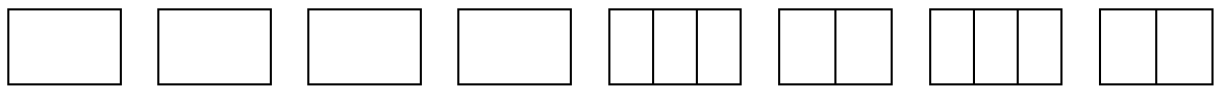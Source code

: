 strict digraph {
node [shape = record];
h1 [label = "<1>"];
h2 [label = "<1>"];
h3 [label = "<1>"];
h4 [label = "<1>"];
s1 [label = "<1>|<2>|<3>"];
s2 [label = "<1>|<2>"];
s3 [label = "<1>|<2>|<3>"];
s4 [label = "<1>|<2>"];
"h1"
}

